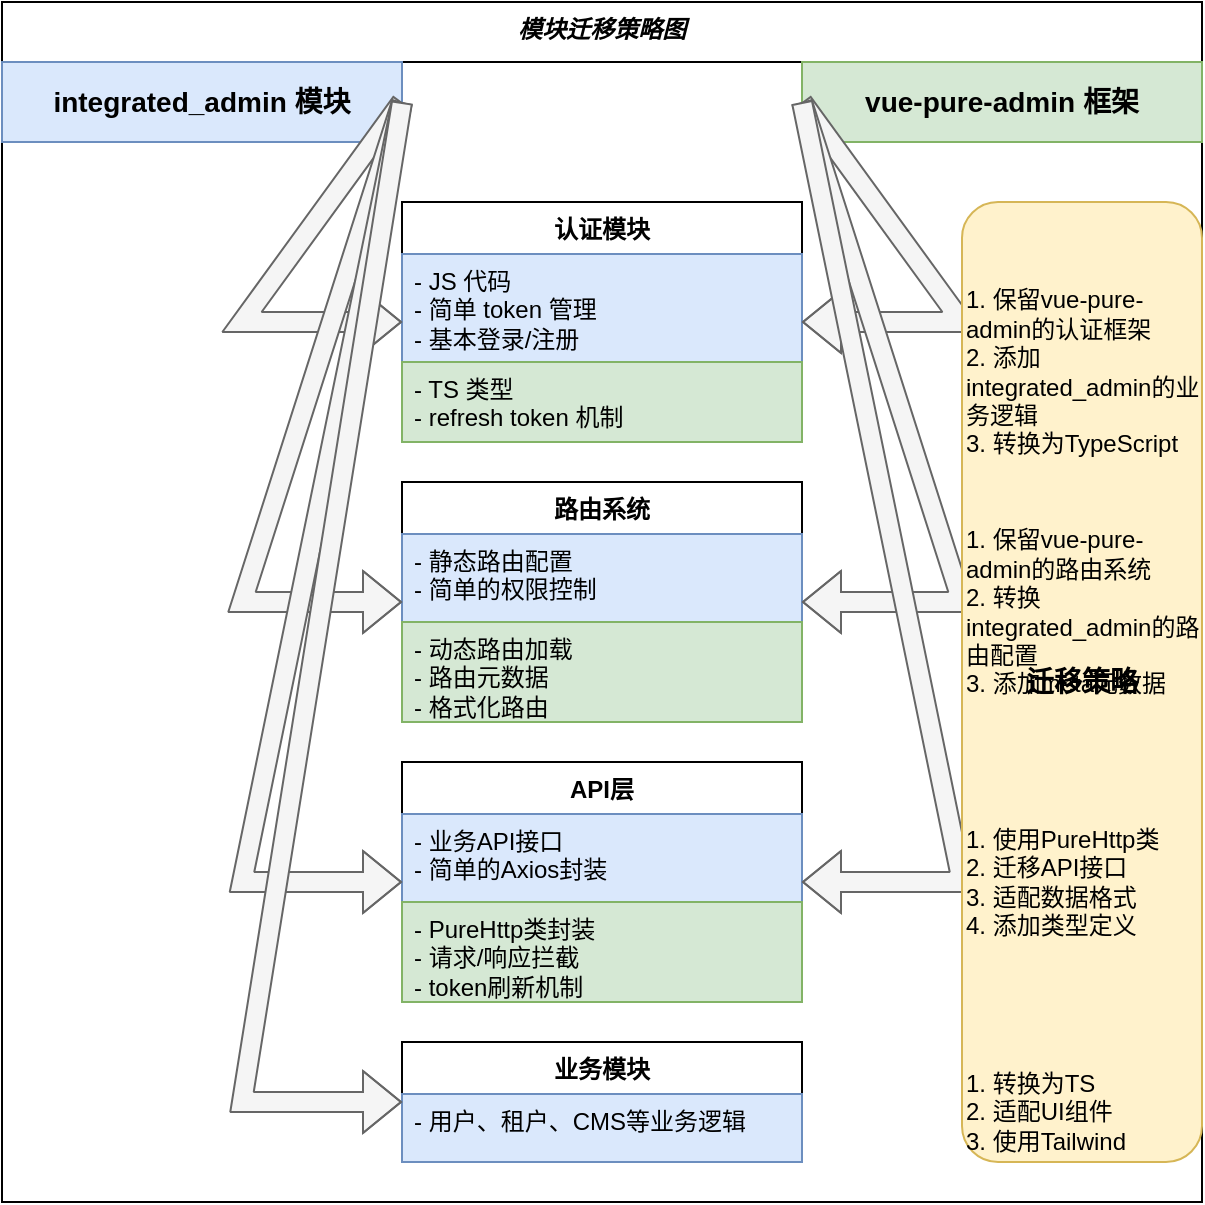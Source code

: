<mxfile version="21.6.8" type="device">
  <diagram id="C5RBs43oDa-KdzZeNtuy" name="Page-1">
    <mxGraphModel dx="1422" dy="762" grid="1" gridSize="10" guides="1" tooltips="1" connect="1" arrows="1" fold="1" page="1" pageScale="1" pageWidth="827" pageHeight="1169" math="0" shadow="0">
      <root>
        <mxCell id="WIyWlLk6GJQsqaUBKTNV-0" />
        <mxCell id="WIyWlLk6GJQsqaUBKTNV-1" parent="WIyWlLk6GJQsqaUBKTNV-0" />
        <mxCell id="zkfFHV4jXpPFQw0GAbJ--0" value="模块迁移策略图" style="swimlane;fontStyle=3;align=center;verticalAlign=top;childLayout=stackLayout;horizontal=1;startSize=30;horizontalStack=0;resizeParent=1;resizeLast=0;collapsible=0;marginBottom=0;rounded=0;shadow=0;strokeWidth=1;" parent="WIyWlLk6GJQsqaUBKTNV-1" vertex="1">
          <mxGeometry x="120" y="120" width="600" height="600" as="geometry">
            <mxRectangle x="230" y="140" width="160" height="26" as="alternateBounds" />
          </mxGeometry>
        </mxCell>
        <mxCell id="zkfFHV4jXpPFQw0GAbJ--1" value="integrated_admin 模块" style="rounded=0;whiteSpace=wrap;html=1;fontSize=14;fontStyle=1;fillColor=#dae8fc;strokeColor=#6c8ebf;" parent="zkfFHV4jXpPFQw0GAbJ--0" vertex="1">
          <mxGeometry y="30" width="200" height="40" as="geometry" />
        </mxCell>
        <mxCell id="zkfFHV4jXpPFQw0GAbJ--2" value="vue-pure-admin 框架" style="rounded=0;whiteSpace=wrap;html=1;fontSize=14;fontStyle=1;fillColor=#d5e8d4;strokeColor=#82b366;" parent="zkfFHV4jXpPFQw0GAbJ--0" vertex="1">
          <mxGeometry x="400" y="30" width="200" height="40" as="geometry" />
        </mxCell>
        <mxCell id="zkfFHV4jXpPFQw0GAbJ--3" value="认证模块" style="swimlane;fontStyle=1;align=center;verticalAlign=top;childLayout=stackLayout;horizontal=1;startSize=26;horizontalStack=0;resizeParent=1;resizeParentMax=0;resizeLast=0;collapsible=1;marginBottom=0;whiteSpace=wrap;html=1;" parent="zkfFHV4jXpPFQw0GAbJ--0" vertex="1">
          <mxGeometry x="200" y="100" width="200" height="120" as="geometry" />
        </mxCell>
        <mxCell id="zkfFHV4jXpPFQw0GAbJ--4" value="- JS 代码&lt;br&gt;- 简单 token 管理&lt;br&gt;- 基本登录/注册" style="text;strokeColor=#6c8ebf;fillColor=#dae8fc;align=left;verticalAlign=top;spacingLeft=4;spacingRight=4;overflow=hidden;rotatable=0;points=[[0,0.5],[1,0.5]];portConstraint=eastwest;whiteSpace=wrap;html=1;" parent="zkfFHV4jXpPFQw0GAbJ--3" vertex="1">
          <mxGeometry y="26" width="200" height="54" as="geometry" />
        </mxCell>
        <mxCell id="zkfFHV4jXpPFQw0GAbJ--5" value="- TS 类型&lt;br&gt;- refresh token 机制" style="text;strokeColor=#82b366;fillColor=#d5e8d4;align=left;verticalAlign=top;spacingLeft=4;spacingRight=4;overflow=hidden;rotatable=0;points=[[0,0.5],[1,0.5]];portConstraint=eastwest;whiteSpace=wrap;html=1;" parent="zkfFHV4jXpPFQw0GAbJ--3" vertex="1">
          <mxGeometry y="80" width="200" height="40" as="geometry" />
        </mxCell>
        <mxCell id="zkfFHV4jXpPFQw0GAbJ--6" value="路由系统" style="swimlane;fontStyle=1;align=center;verticalAlign=top;childLayout=stackLayout;horizontal=1;startSize=26;horizontalStack=0;resizeParent=1;resizeParentMax=0;resizeLast=0;collapsible=1;marginBottom=0;whiteSpace=wrap;html=1;" parent="zkfFHV4jXpPFQw0GAbJ--0" vertex="1">
          <mxGeometry x="200" y="240" width="200" height="120" as="geometry" />
        </mxCell>
        <mxCell id="zkfFHV4jXpPFQw0GAbJ--7" value="- 静态路由配置&lt;br&gt;- 简单的权限控制" style="text;strokeColor=#6c8ebf;fillColor=#dae8fc;align=left;verticalAlign=top;spacingLeft=4;spacingRight=4;overflow=hidden;rotatable=0;points=[[0,0.5],[1,0.5]];portConstraint=eastwest;whiteSpace=wrap;html=1;" parent="zkfFHV4jXpPFQw0GAbJ--6" vertex="1">
          <mxGeometry y="26" width="200" height="44" as="geometry" />
        </mxCell>
        <mxCell id="zkfFHV4jXpPFQw0GAbJ--8" value="- 动态路由加载&lt;br&gt;- 路由元数据&lt;br&gt;- 格式化路由" style="text;strokeColor=#82b366;fillColor=#d5e8d4;align=left;verticalAlign=top;spacingLeft=4;spacingRight=4;overflow=hidden;rotatable=0;points=[[0,0.5],[1,0.5]];portConstraint=eastwest;whiteSpace=wrap;html=1;" parent="zkfFHV4jXpPFQw0GAbJ--6" vertex="1">
          <mxGeometry y="70" width="200" height="50" as="geometry" />
        </mxCell>
        <mxCell id="zkfFHV4jXpPFQw0GAbJ--9" value="API层" style="swimlane;fontStyle=1;align=center;verticalAlign=top;childLayout=stackLayout;horizontal=1;startSize=26;horizontalStack=0;resizeParent=1;resizeParentMax=0;resizeLast=0;collapsible=1;marginBottom=0;whiteSpace=wrap;html=1;" parent="zkfFHV4jXpPFQw0GAbJ--0" vertex="1">
          <mxGeometry x="200" y="380" width="200" height="120" as="geometry" />
        </mxCell>
        <mxCell id="zkfFHV4jXpPFQw0GAbJ--10" value="- 业务API接口&lt;br&gt;- 简单的Axios封装" style="text;strokeColor=#6c8ebf;fillColor=#dae8fc;align=left;verticalAlign=top;spacingLeft=4;spacingRight=4;overflow=hidden;rotatable=0;points=[[0,0.5],[1,0.5]];portConstraint=eastwest;whiteSpace=wrap;html=1;" parent="zkfFHV4jXpPFQw0GAbJ--9" vertex="1">
          <mxGeometry y="26" width="200" height="44" as="geometry" />
        </mxCell>
        <mxCell id="zkfFHV4jXpPFQw0GAbJ--11" value="- PureHttp类封装&lt;br&gt;- 请求/响应拦截&lt;br&gt;- token刷新机制" style="text;strokeColor=#82b366;fillColor=#d5e8d4;align=left;verticalAlign=top;spacingLeft=4;spacingRight=4;overflow=hidden;rotatable=0;points=[[0,0.5],[1,0.5]];portConstraint=eastwest;whiteSpace=wrap;html=1;" parent="zkfFHV4jXpPFQw0GAbJ--9" vertex="1">
          <mxGeometry y="70" width="200" height="50" as="geometry" />
        </mxCell>
        <mxCell id="zkfFHV4jXpPFQw0GAbJ--12" value="业务模块" style="swimlane;fontStyle=1;align=center;verticalAlign=top;childLayout=stackLayout;horizontal=1;startSize=26;horizontalStack=0;resizeParent=1;resizeParentMax=0;resizeLast=0;collapsible=1;marginBottom=0;whiteSpace=wrap;html=1;" parent="zkfFHV4jXpPFQw0GAbJ--0" vertex="1">
          <mxGeometry x="200" y="520" width="200" height="60" as="geometry" />
        </mxCell>
        <mxCell id="zkfFHV4jXpPFQw0GAbJ--13" value="- 用户、租户、CMS等业务逻辑" style="text;strokeColor=#6c8ebf;fillColor=#dae8fc;align=left;verticalAlign=top;spacingLeft=4;spacingRight=4;overflow=hidden;rotatable=0;points=[[0,0.5],[1,0.5]];portConstraint=eastwest;whiteSpace=wrap;html=1;" parent="zkfFHV4jXpPFQw0GAbJ--12" vertex="1">
          <mxGeometry y="26" width="200" height="34" as="geometry" />
        </mxCell>
        <mxCell id="7c0wz5KExWnN9JQ7-7u9-0" value="" style="shape=flexArrow;endArrow=classic;html=1;rounded=0;exitX=1;exitY=0.5;exitDx=0;exitDy=0;entryX=0;entryY=0.5;entryDx=0;entryDy=0;fillColor=#f5f5f5;strokeColor=#666666;" parent="zkfFHV4jXpPFQw0GAbJ--0" source="zkfFHV4jXpPFQw0GAbJ--1" target="zkfFHV4jXpPFQw0GAbJ--3" edge="1">
          <mxGeometry width="50" height="50" relative="1" as="geometry">
            <mxPoint x="270" y="340" as="sourcePoint" />
            <mxPoint x="320" y="290" as="targetPoint" />
            <Array as="points">
              <mxPoint x="120" y="160" />
            </Array>
          </mxGeometry>
        </mxCell>
        <mxCell id="7c0wz5KExWnN9JQ7-7u9-1" value="" style="shape=flexArrow;endArrow=classic;html=1;rounded=0;exitX=0;exitY=0.5;exitDx=0;exitDy=0;entryX=1;entryY=0.5;entryDx=0;entryDy=0;fillColor=#f5f5f5;strokeColor=#666666;" parent="zkfFHV4jXpPFQw0GAbJ--0" source="zkfFHV4jXpPFQw0GAbJ--2" target="zkfFHV4jXpPFQw0GAbJ--3" edge="1">
          <mxGeometry width="50" height="50" relative="1" as="geometry">
            <mxPoint x="270" y="340" as="sourcePoint" />
            <mxPoint x="320" y="290" as="targetPoint" />
            <Array as="points">
              <mxPoint x="480" y="160" />
            </Array>
          </mxGeometry>
        </mxCell>
        <mxCell id="7c0wz5KExWnN9JQ7-7u9-2" value="" style="shape=flexArrow;endArrow=classic;html=1;rounded=0;exitX=1;exitY=0.5;exitDx=0;exitDy=0;entryX=0;entryY=0.5;entryDx=0;entryDy=0;fillColor=#f5f5f5;strokeColor=#666666;" parent="zkfFHV4jXpPFQw0GAbJ--0" source="zkfFHV4jXpPFQw0GAbJ--1" target="zkfFHV4jXpPFQw0GAbJ--6" edge="1">
          <mxGeometry width="50" height="50" relative="1" as="geometry">
            <mxPoint x="270" y="340" as="sourcePoint" />
            <mxPoint x="320" y="290" as="targetPoint" />
            <Array as="points">
              <mxPoint x="120" y="300" />
            </Array>
          </mxGeometry>
        </mxCell>
        <mxCell id="7c0wz5KExWnN9JQ7-7u9-3" value="" style="shape=flexArrow;endArrow=classic;html=1;rounded=0;exitX=0;exitY=0.5;exitDx=0;exitDy=0;entryX=1;entryY=0.5;entryDx=0;entryDy=0;fillColor=#f5f5f5;strokeColor=#666666;" parent="zkfFHV4jXpPFQw0GAbJ--0" source="zkfFHV4jXpPFQw0GAbJ--2" target="zkfFHV4jXpPFQw0GAbJ--6" edge="1">
          <mxGeometry width="50" height="50" relative="1" as="geometry">
            <mxPoint x="270" y="340" as="sourcePoint" />
            <mxPoint x="320" y="290" as="targetPoint" />
            <Array as="points">
              <mxPoint x="480" y="300" />
            </Array>
          </mxGeometry>
        </mxCell>
        <mxCell id="7c0wz5KExWnN9JQ7-7u9-4" value="" style="shape=flexArrow;endArrow=classic;html=1;rounded=0;exitX=1;exitY=0.5;exitDx=0;exitDy=0;entryX=0;entryY=0.5;entryDx=0;entryDy=0;fillColor=#f5f5f5;strokeColor=#666666;" parent="zkfFHV4jXpPFQw0GAbJ--0" source="zkfFHV4jXpPFQw0GAbJ--1" target="zkfFHV4jXpPFQw0GAbJ--9" edge="1">
          <mxGeometry width="50" height="50" relative="1" as="geometry">
            <mxPoint x="270" y="340" as="sourcePoint" />
            <mxPoint x="320" y="290" as="targetPoint" />
            <Array as="points">
              <mxPoint x="120" y="440" />
            </Array>
          </mxGeometry>
        </mxCell>
        <mxCell id="7c0wz5KExWnN9JQ7-7u9-5" value="" style="shape=flexArrow;endArrow=classic;html=1;rounded=0;exitX=0;exitY=0.5;exitDx=0;exitDy=0;entryX=1;entryY=0.5;entryDx=0;entryDy=0;fillColor=#f5f5f5;strokeColor=#666666;" parent="zkfFHV4jXpPFQw0GAbJ--0" source="zkfFHV4jXpPFQw0GAbJ--2" target="zkfFHV4jXpPFQw0GAbJ--9" edge="1">
          <mxGeometry width="50" height="50" relative="1" as="geometry">
            <mxPoint x="270" y="340" as="sourcePoint" />
            <mxPoint x="320" y="290" as="targetPoint" />
            <Array as="points">
              <mxPoint x="480" y="440" />
            </Array>
          </mxGeometry>
        </mxCell>
        <mxCell id="7c0wz5KExWnN9JQ7-7u9-6" value="" style="shape=flexArrow;endArrow=classic;html=1;rounded=0;exitX=1;exitY=0.5;exitDx=0;exitDy=0;entryX=0;entryY=0.5;entryDx=0;entryDy=0;fillColor=#f5f5f5;strokeColor=#666666;" parent="zkfFHV4jXpPFQw0GAbJ--0" source="zkfFHV4jXpPFQw0GAbJ--1" target="zkfFHV4jXpPFQw0GAbJ--12" edge="1">
          <mxGeometry width="50" height="50" relative="1" as="geometry">
            <mxPoint x="270" y="340" as="sourcePoint" />
            <mxPoint x="320" y="290" as="targetPoint" />
            <Array as="points">
              <mxPoint x="120" y="550" />
            </Array>
          </mxGeometry>
        </mxCell>
        <mxCell id="7c0wz5KExWnN9JQ7-7u9-7" value="迁移策略" style="rounded=1;whiteSpace=wrap;html=1;fontSize=14;fontStyle=1;fillColor=#fff2cc;strokeColor=#d6b656;" parent="zkfFHV4jXpPFQw0GAbJ--0" vertex="1">
          <mxGeometry x="480" y="100" width="120" height="480" as="geometry" />
        </mxCell>
        <mxCell id="7c0wz5KExWnN9JQ7-7u9-8" value="1. 保留vue-pure-admin的认证框架&lt;br&gt;2. 添加integrated_admin的业务逻辑&lt;br&gt;3. 转换为TypeScript" style="text;html=1;strokeColor=none;fillColor=none;align=left;verticalAlign=middle;whiteSpace=wrap;rounded=0;" parent="zkfFHV4jXpPFQw0GAbJ--0" vertex="1">
          <mxGeometry x="480" y="150" width="120" height="70" as="geometry" />
        </mxCell>
        <mxCell id="7c0wz5KExWnN9JQ7-7u9-9" value="1. 保留vue-pure-admin的路由系统&lt;br&gt;2. 转换integrated_admin的路由配置&lt;br&gt;3. 添加meta元数据" style="text;html=1;strokeColor=none;fillColor=none;align=left;verticalAlign=middle;whiteSpace=wrap;rounded=0;" parent="zkfFHV4jXpPFQw0GAbJ--0" vertex="1">
          <mxGeometry x="480" y="270" width="120" height="70" as="geometry" />
        </mxCell>
        <mxCell id="7c0wz5KExWnN9JQ7-7u9-10" value="1. 使用PureHttp类&lt;br&gt;2. 迁移API接口&lt;br&gt;3. 适配数据格式&lt;br&gt;4. 添加类型定义" style="text;html=1;strokeColor=none;fillColor=none;align=left;verticalAlign=middle;whiteSpace=wrap;rounded=0;" parent="zkfFHV4jXpPFQw0GAbJ--0" vertex="1">
          <mxGeometry x="480" y="400" width="120" height="80" as="geometry" />
        </mxCell>
        <mxCell id="7c0wz5KExWnN9JQ7-7u9-11" value="1. 转换为TS&lt;br&gt;2. 适配UI组件&lt;br&gt;3. 使用Tailwind" style="text;html=1;strokeColor=none;fillColor=none;align=left;verticalAlign=middle;whiteSpace=wrap;rounded=0;" parent="zkfFHV4jXpPFQw0GAbJ--0" vertex="1">
          <mxGeometry x="480" y="530" width="120" height="50" as="geometry" />
        </mxCell>
      </root>
    </mxGraphModel>
  </diagram>
</mxfile> 